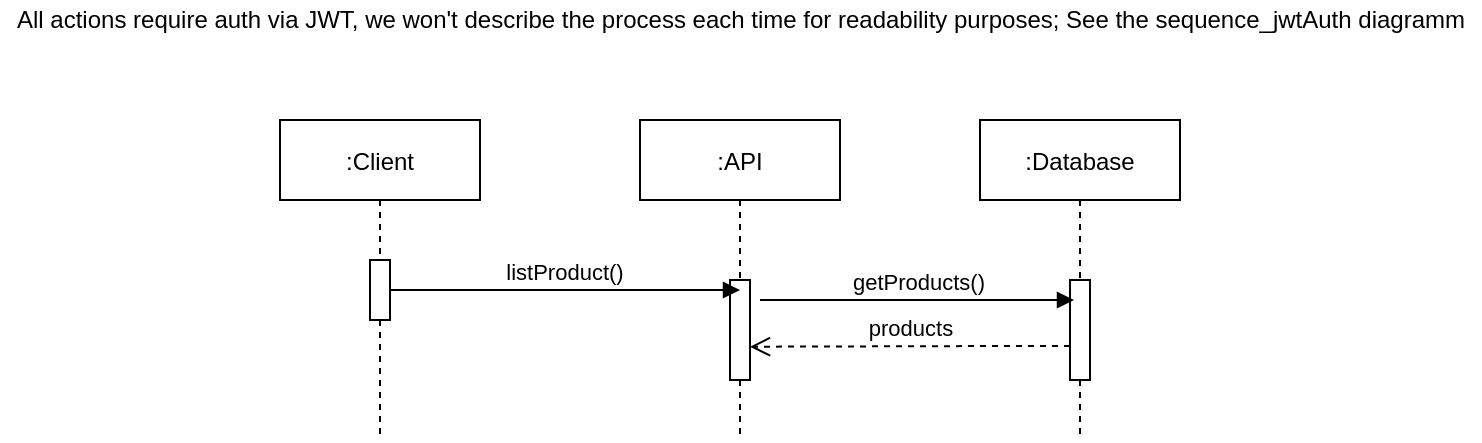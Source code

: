 <mxfile version="14.8.0" type="device"><diagram id="kgpKYQtTHZ0yAKxKKP6v" name="Page-1"><mxGraphModel dx="1422" dy="705" grid="1" gridSize="10" guides="1" tooltips="1" connect="1" arrows="1" fold="1" page="1" pageScale="1" pageWidth="850" pageHeight="1100" math="0" shadow="0"><root><mxCell id="0"/><mxCell id="1" parent="0"/><mxCell id="3nuBFxr9cyL0pnOWT2aG-1" value=":Client" style="shape=umlLifeline;perimeter=lifelinePerimeter;container=1;collapsible=0;recursiveResize=0;rounded=0;shadow=0;strokeWidth=1;" parent="1" vertex="1"><mxGeometry x="200" y="80" width="100" height="160" as="geometry"/></mxCell><mxCell id="3nuBFxr9cyL0pnOWT2aG-2" value="" style="points=[];perimeter=orthogonalPerimeter;rounded=0;shadow=0;strokeWidth=1;" parent="3nuBFxr9cyL0pnOWT2aG-1" vertex="1"><mxGeometry x="45" y="70" width="10" height="30" as="geometry"/></mxCell><mxCell id="3nuBFxr9cyL0pnOWT2aG-5" value=":API" style="shape=umlLifeline;perimeter=lifelinePerimeter;container=1;collapsible=0;recursiveResize=0;rounded=0;shadow=0;strokeWidth=1;" parent="1" vertex="1"><mxGeometry x="380" y="80" width="100" height="160" as="geometry"/></mxCell><mxCell id="3nuBFxr9cyL0pnOWT2aG-6" value="" style="points=[];perimeter=orthogonalPerimeter;rounded=0;shadow=0;strokeWidth=1;" parent="3nuBFxr9cyL0pnOWT2aG-5" vertex="1"><mxGeometry x="45" y="80" width="10" height="50" as="geometry"/></mxCell><mxCell id="3nuBFxr9cyL0pnOWT2aG-8" value="listProduct()" style="verticalAlign=bottom;endArrow=block;shadow=0;strokeWidth=1;" parent="1" source="3nuBFxr9cyL0pnOWT2aG-2" edge="1"><mxGeometry relative="1" as="geometry"><mxPoint x="355" y="160" as="sourcePoint"/><mxPoint x="430" y="165" as="targetPoint"/><Array as="points"><mxPoint x="380" y="165"/></Array></mxGeometry></mxCell><mxCell id="bLbEU9lRzsKqFdwswzL3-1" value=":Database" style="shape=umlLifeline;perimeter=lifelinePerimeter;container=1;collapsible=0;recursiveResize=0;rounded=0;shadow=0;strokeWidth=1;" vertex="1" parent="1"><mxGeometry x="550" y="80" width="100" height="160" as="geometry"/></mxCell><mxCell id="bLbEU9lRzsKqFdwswzL3-2" value="" style="points=[];perimeter=orthogonalPerimeter;rounded=0;shadow=0;strokeWidth=1;" vertex="1" parent="bLbEU9lRzsKqFdwswzL3-1"><mxGeometry x="45" y="80" width="10" height="50" as="geometry"/></mxCell><mxCell id="bLbEU9lRzsKqFdwswzL3-3" value="products" style="html=1;verticalAlign=bottom;endArrow=open;dashed=1;endSize=8;entryX=1;entryY=0.667;entryDx=0;entryDy=0;entryPerimeter=0;" edge="1" parent="1" source="bLbEU9lRzsKqFdwswzL3-2" target="3nuBFxr9cyL0pnOWT2aG-6"><mxGeometry relative="1" as="geometry"><mxPoint x="585" y="200" as="sourcePoint"/><mxPoint x="440" y="200" as="targetPoint"/><Array as="points"><mxPoint x="560" y="193"/></Array></mxGeometry></mxCell><mxCell id="bLbEU9lRzsKqFdwswzL3-4" value="getProducts()" style="html=1;verticalAlign=bottom;endArrow=block;entryX=0.2;entryY=0.2;entryDx=0;entryDy=0;entryPerimeter=0;" edge="1" parent="1" target="bLbEU9lRzsKqFdwswzL3-2"><mxGeometry width="80" relative="1" as="geometry"><mxPoint x="440" y="170" as="sourcePoint"/><mxPoint x="590" y="170" as="targetPoint"/></mxGeometry></mxCell><mxCell id="bLbEU9lRzsKqFdwswzL3-5" value="All actions require auth via JWT, we won't describe the process each time for readability purposes; See the sequence_jwtAuth diagramm" style="text;html=1;align=center;verticalAlign=middle;resizable=0;points=[];autosize=1;strokeColor=none;" vertex="1" parent="1"><mxGeometry x="60" y="20" width="740" height="20" as="geometry"/></mxCell></root></mxGraphModel></diagram></mxfile>
